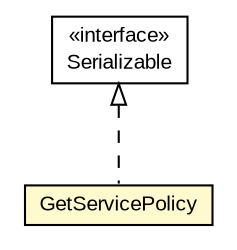 #!/usr/local/bin/dot
#
# Class diagram 
# Generated by UMLGraph version R5_6-24-gf6e263 (http://www.umlgraph.org/)
#

digraph G {
	edge [fontname="arial",fontsize=10,labelfontname="arial",labelfontsize=10];
	node [fontname="arial",fontsize=10,shape=plaintext];
	nodesep=0.25;
	ranksep=0.5;
	// org.miloss.fgsms.services.interfaces.policyconfiguration.GetServicePolicy
	c646086 [label=<<table title="org.miloss.fgsms.services.interfaces.policyconfiguration.GetServicePolicy" border="0" cellborder="1" cellspacing="0" cellpadding="2" port="p" bgcolor="lemonChiffon" href="./GetServicePolicy.html">
		<tr><td><table border="0" cellspacing="0" cellpadding="1">
<tr><td align="center" balign="center"> GetServicePolicy </td></tr>
		</table></td></tr>
		</table>>, URL="./GetServicePolicy.html", fontname="arial", fontcolor="black", fontsize=10.0];
	//org.miloss.fgsms.services.interfaces.policyconfiguration.GetServicePolicy implements java.io.Serializable
	c646739:p -> c646086:p [dir=back,arrowtail=empty,style=dashed];
	// java.io.Serializable
	c646739 [label=<<table title="java.io.Serializable" border="0" cellborder="1" cellspacing="0" cellpadding="2" port="p" href="http://java.sun.com/j2se/1.4.2/docs/api/java/io/Serializable.html">
		<tr><td><table border="0" cellspacing="0" cellpadding="1">
<tr><td align="center" balign="center"> &#171;interface&#187; </td></tr>
<tr><td align="center" balign="center"> Serializable </td></tr>
		</table></td></tr>
		</table>>, URL="http://java.sun.com/j2se/1.4.2/docs/api/java/io/Serializable.html", fontname="arial", fontcolor="black", fontsize=10.0];
}

